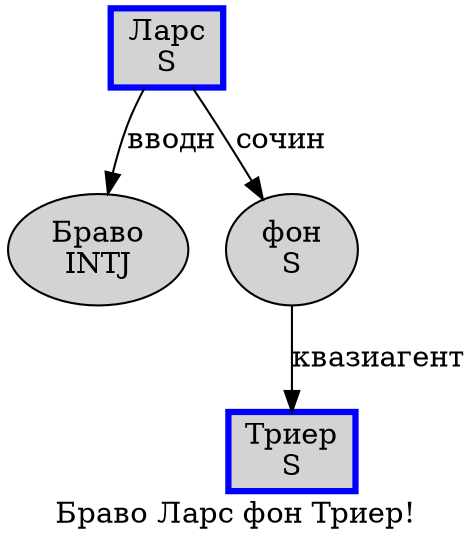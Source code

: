 digraph SENTENCE_1881 {
	graph [label="Браво Ларс фон Триер!"]
	node [style=filled]
		0 [label="Браво
INTJ" color="" fillcolor=lightgray penwidth=1 shape=ellipse]
		1 [label="Ларс
S" color=blue fillcolor=lightgray penwidth=3 shape=box]
		2 [label="фон
S" color="" fillcolor=lightgray penwidth=1 shape=ellipse]
		3 [label="Триер
S" color=blue fillcolor=lightgray penwidth=3 shape=box]
			1 -> 0 [label="вводн"]
			1 -> 2 [label="сочин"]
			2 -> 3 [label="квазиагент"]
}